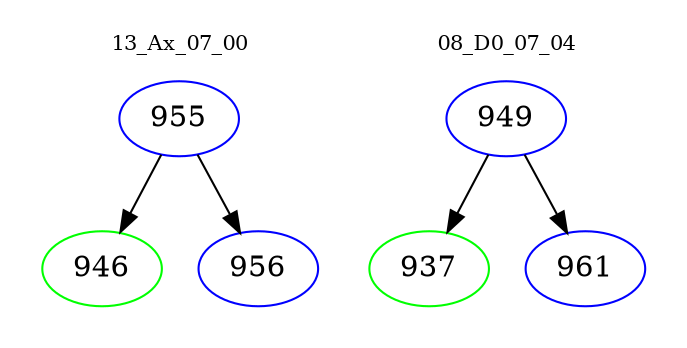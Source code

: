 digraph{
subgraph cluster_0 {
color = white
label = "13_Ax_07_00";
fontsize=10;
T0_955 [label="955", color="blue"]
T0_955 -> T0_946 [color="black"]
T0_946 [label="946", color="green"]
T0_955 -> T0_956 [color="black"]
T0_956 [label="956", color="blue"]
}
subgraph cluster_1 {
color = white
label = "08_D0_07_04";
fontsize=10;
T1_949 [label="949", color="blue"]
T1_949 -> T1_937 [color="black"]
T1_937 [label="937", color="green"]
T1_949 -> T1_961 [color="black"]
T1_961 [label="961", color="blue"]
}
}
